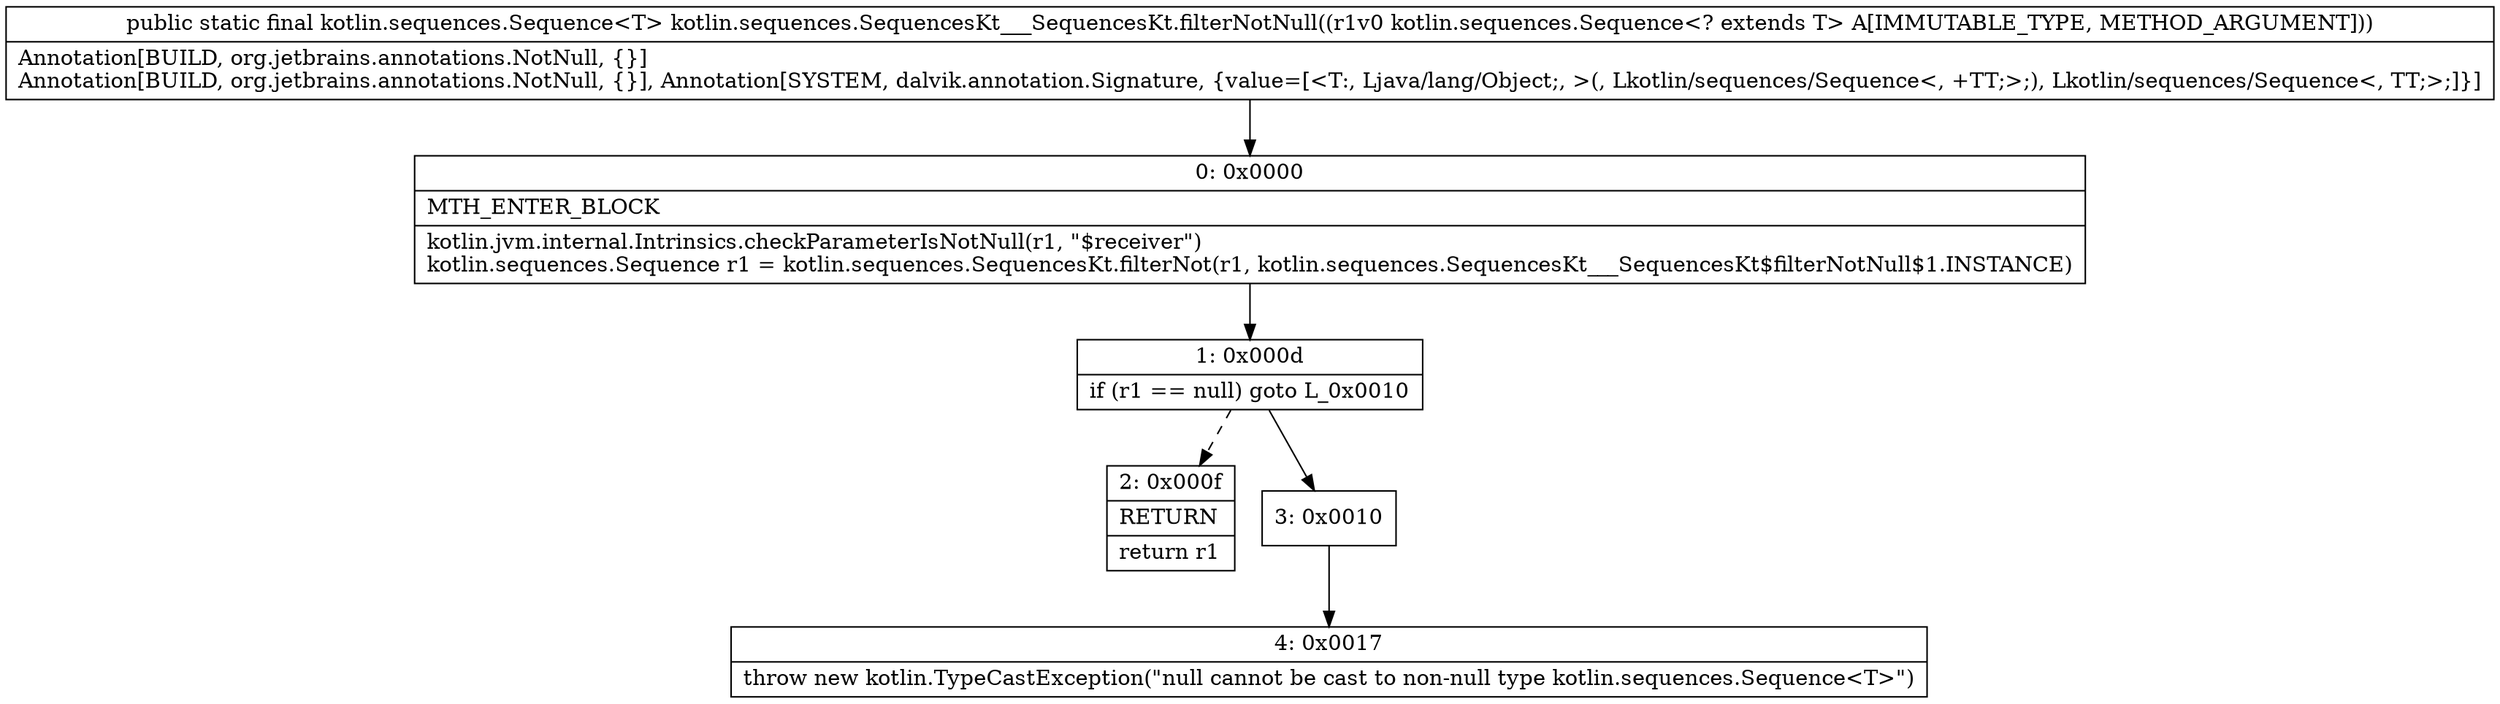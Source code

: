 digraph "CFG forkotlin.sequences.SequencesKt___SequencesKt.filterNotNull(Lkotlin\/sequences\/Sequence;)Lkotlin\/sequences\/Sequence;" {
Node_0 [shape=record,label="{0\:\ 0x0000|MTH_ENTER_BLOCK\l|kotlin.jvm.internal.Intrinsics.checkParameterIsNotNull(r1, \"$receiver\")\lkotlin.sequences.Sequence r1 = kotlin.sequences.SequencesKt.filterNot(r1, kotlin.sequences.SequencesKt___SequencesKt$filterNotNull$1.INSTANCE)\l}"];
Node_1 [shape=record,label="{1\:\ 0x000d|if (r1 == null) goto L_0x0010\l}"];
Node_2 [shape=record,label="{2\:\ 0x000f|RETURN\l|return r1\l}"];
Node_3 [shape=record,label="{3\:\ 0x0010}"];
Node_4 [shape=record,label="{4\:\ 0x0017|throw new kotlin.TypeCastException(\"null cannot be cast to non\-null type kotlin.sequences.Sequence\<T\>\")\l}"];
MethodNode[shape=record,label="{public static final kotlin.sequences.Sequence\<T\> kotlin.sequences.SequencesKt___SequencesKt.filterNotNull((r1v0 kotlin.sequences.Sequence\<? extends T\> A[IMMUTABLE_TYPE, METHOD_ARGUMENT]))  | Annotation[BUILD, org.jetbrains.annotations.NotNull, \{\}]\lAnnotation[BUILD, org.jetbrains.annotations.NotNull, \{\}], Annotation[SYSTEM, dalvik.annotation.Signature, \{value=[\<T:, Ljava\/lang\/Object;, \>(, Lkotlin\/sequences\/Sequence\<, +TT;\>;), Lkotlin\/sequences\/Sequence\<, TT;\>;]\}]\l}"];
MethodNode -> Node_0;
Node_0 -> Node_1;
Node_1 -> Node_2[style=dashed];
Node_1 -> Node_3;
Node_3 -> Node_4;
}

